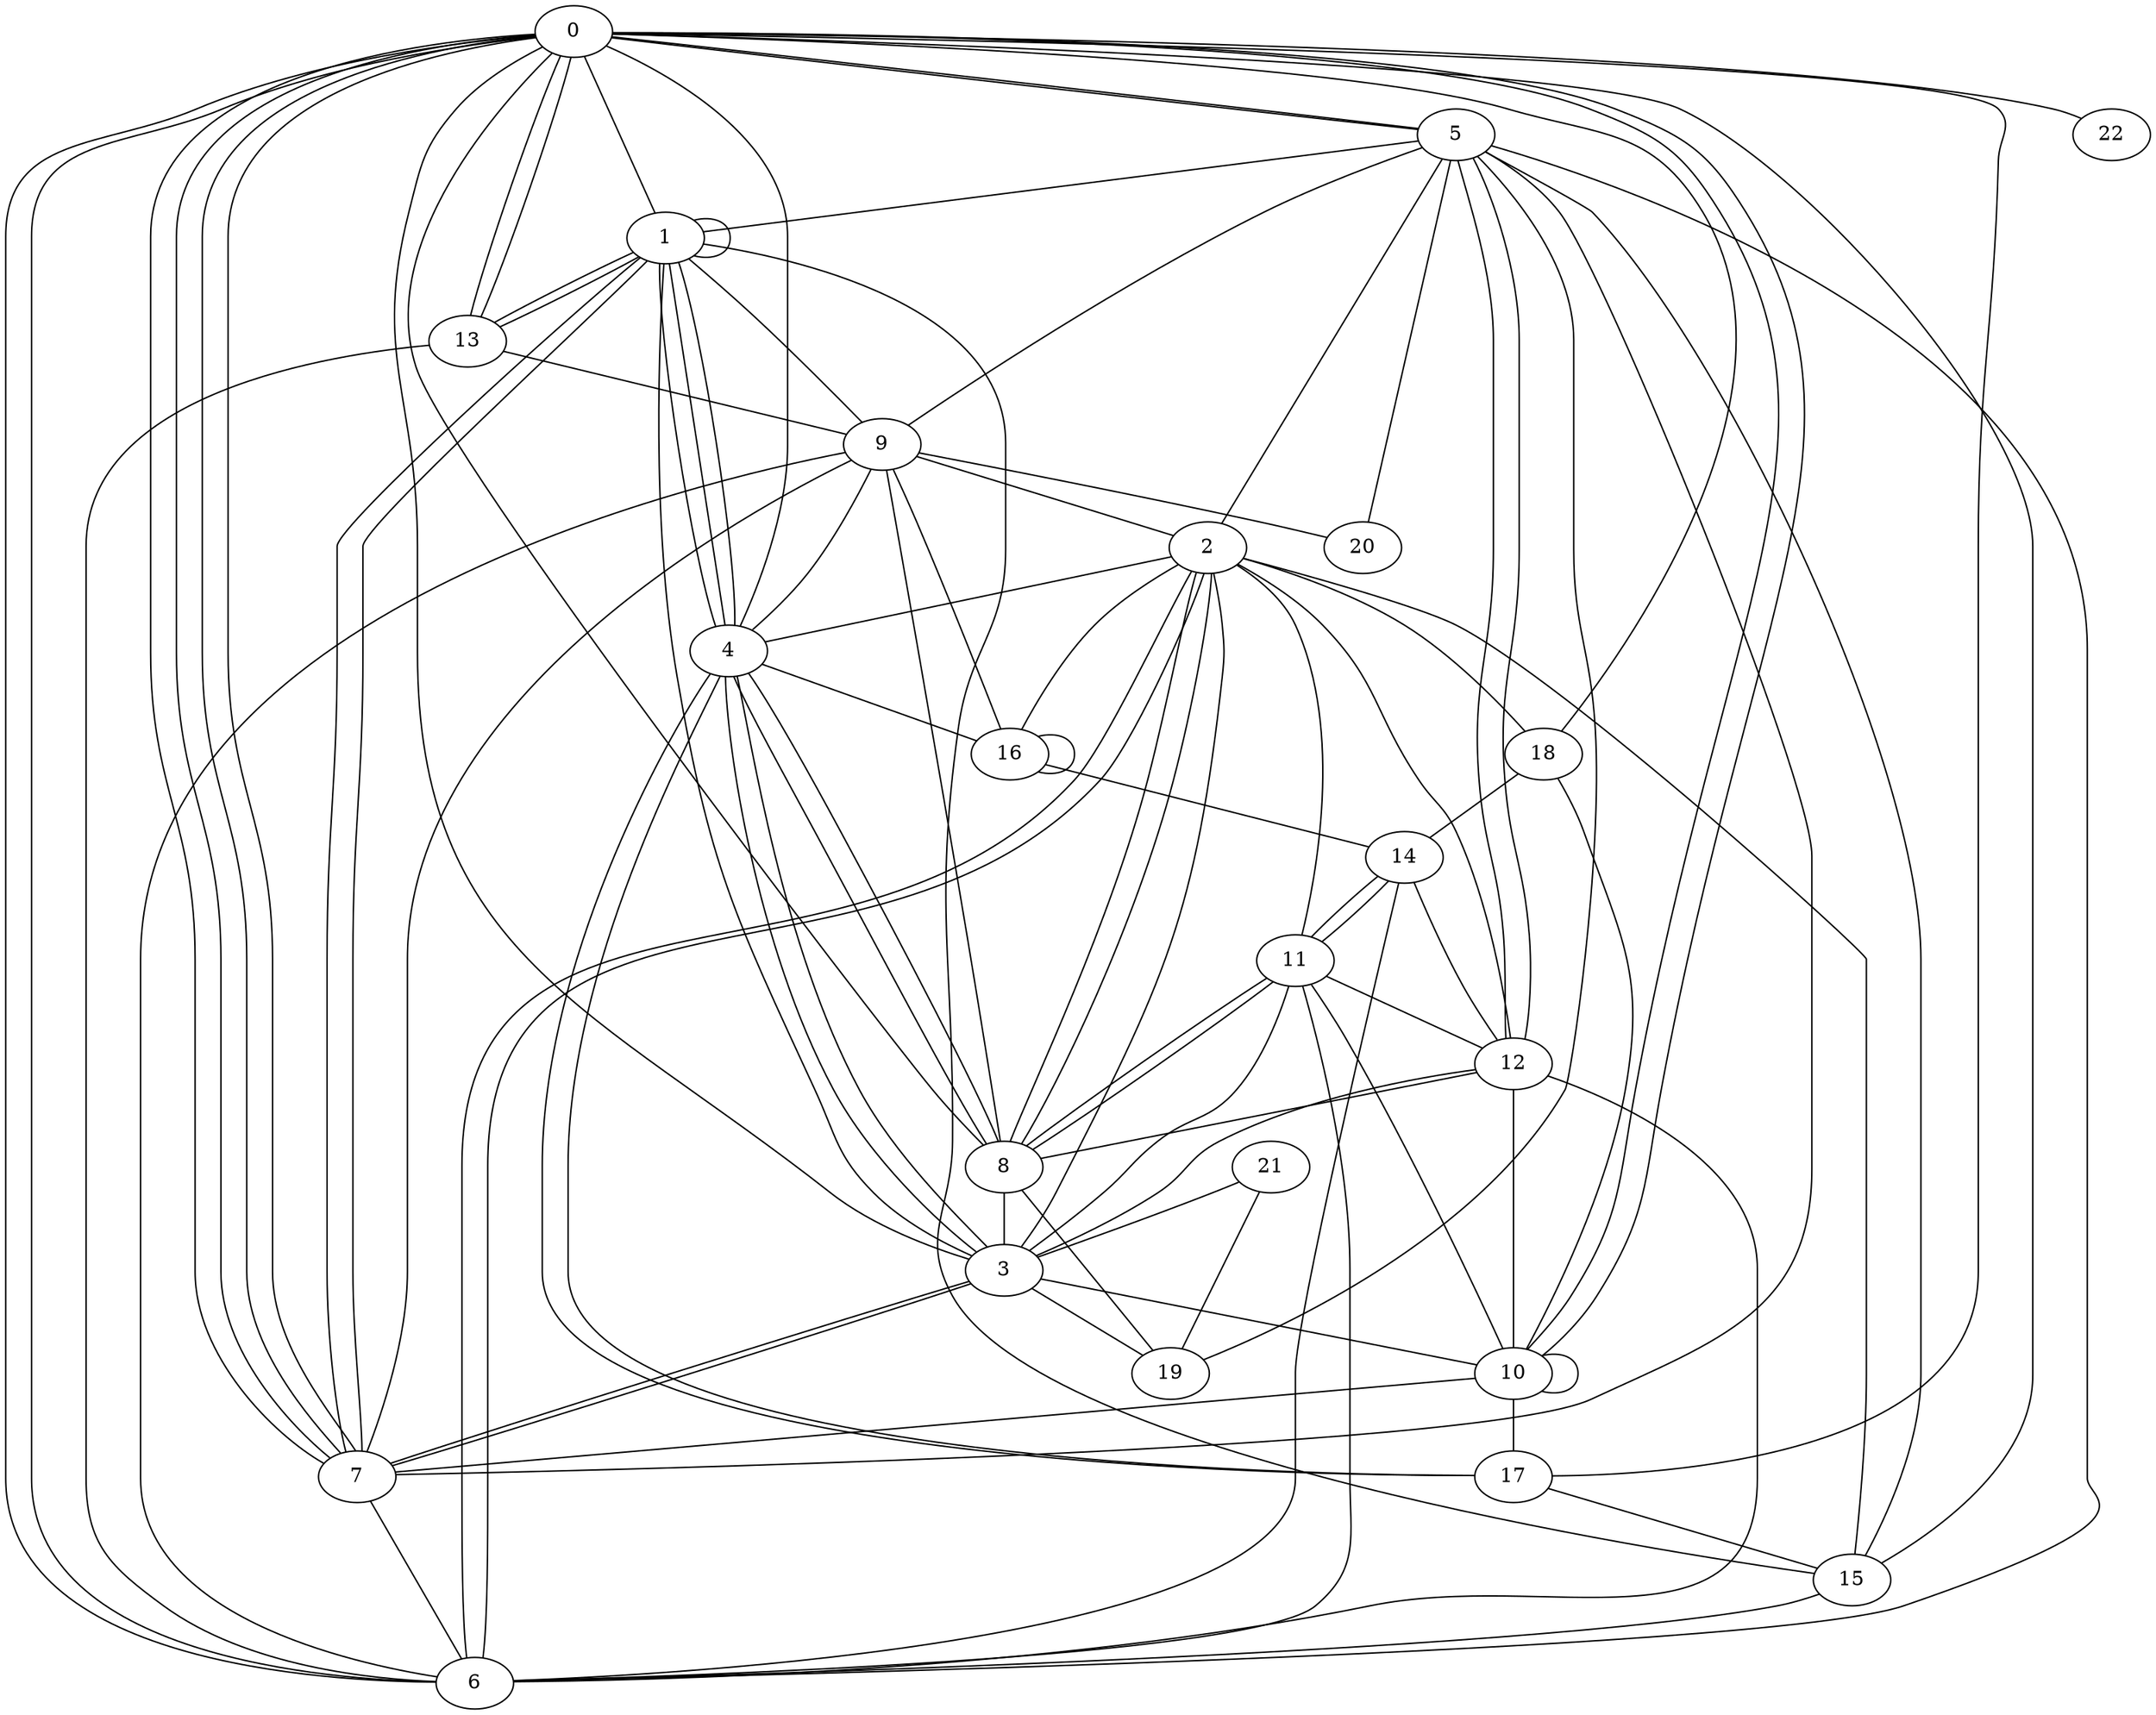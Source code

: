 graph G {
0;
1;
2;
3;
4;
5;
6;
7;
8;
9;
10;
11;
12;
13;
14;
15;
16;
17;
18;
19;
20;
21;
22;
14--11 ;
2--6 ;
13--9 ;
7--5 ;
9--20 ;
3--2 ;
15--1 ;
5--2 ;
2--4 ;
13--6 ;
13--1 ;
8--9 ;
11--6 ;
8--19 ;
0--7 ;
18--10 ;
8--2 ;
7--6 ;
9--6 ;
21--3 ;
7--3 ;
11--8 ;
6--2 ;
16--2 ;
13--0 ;
1--4 ;
8--4 ;
1--1 ;
14--12 ;
14--11 ;
0--22 ;
16--14 ;
15--0 ;
12--8 ;
17--4 ;
4--3 ;
8--11 ;
12--6 ;
19--5 ;
3--0 ;
11--2 ;
3--4 ;
4--0 ;
11--12 ;
0--7 ;
3--1 ;
5--1 ;
17--15 ;
1--7 ;
12--5 ;
7--3 ;
5--6 ;
4--17 ;
9--1 ;
9--16 ;
3--12 ;
14--6 ;
5--15 ;
3--10 ;
0--17 ;
0--7 ;
0--5 ;
9--4 ;
18--0 ;
13--0 ;
5--20 ;
6--0 ;
2--18 ;
10--12 ;
10--7 ;
3--19 ;
15--2 ;
10--17 ;
10--10 ;
21--19 ;
1--13 ;
7--9 ;
10--0 ;
12--5 ;
8--3 ;
0--7 ;
15--6 ;
1--4 ;
8--0 ;
18--14 ;
3--11 ;
7--1 ;
12--2 ;
8--2 ;
5--0 ;
9--2 ;
5--9 ;
10--0 ;
4--1 ;
8--4 ;
0--6 ;
4--16 ;
1--0 ;
11--10 ;
16--16 ;
}

